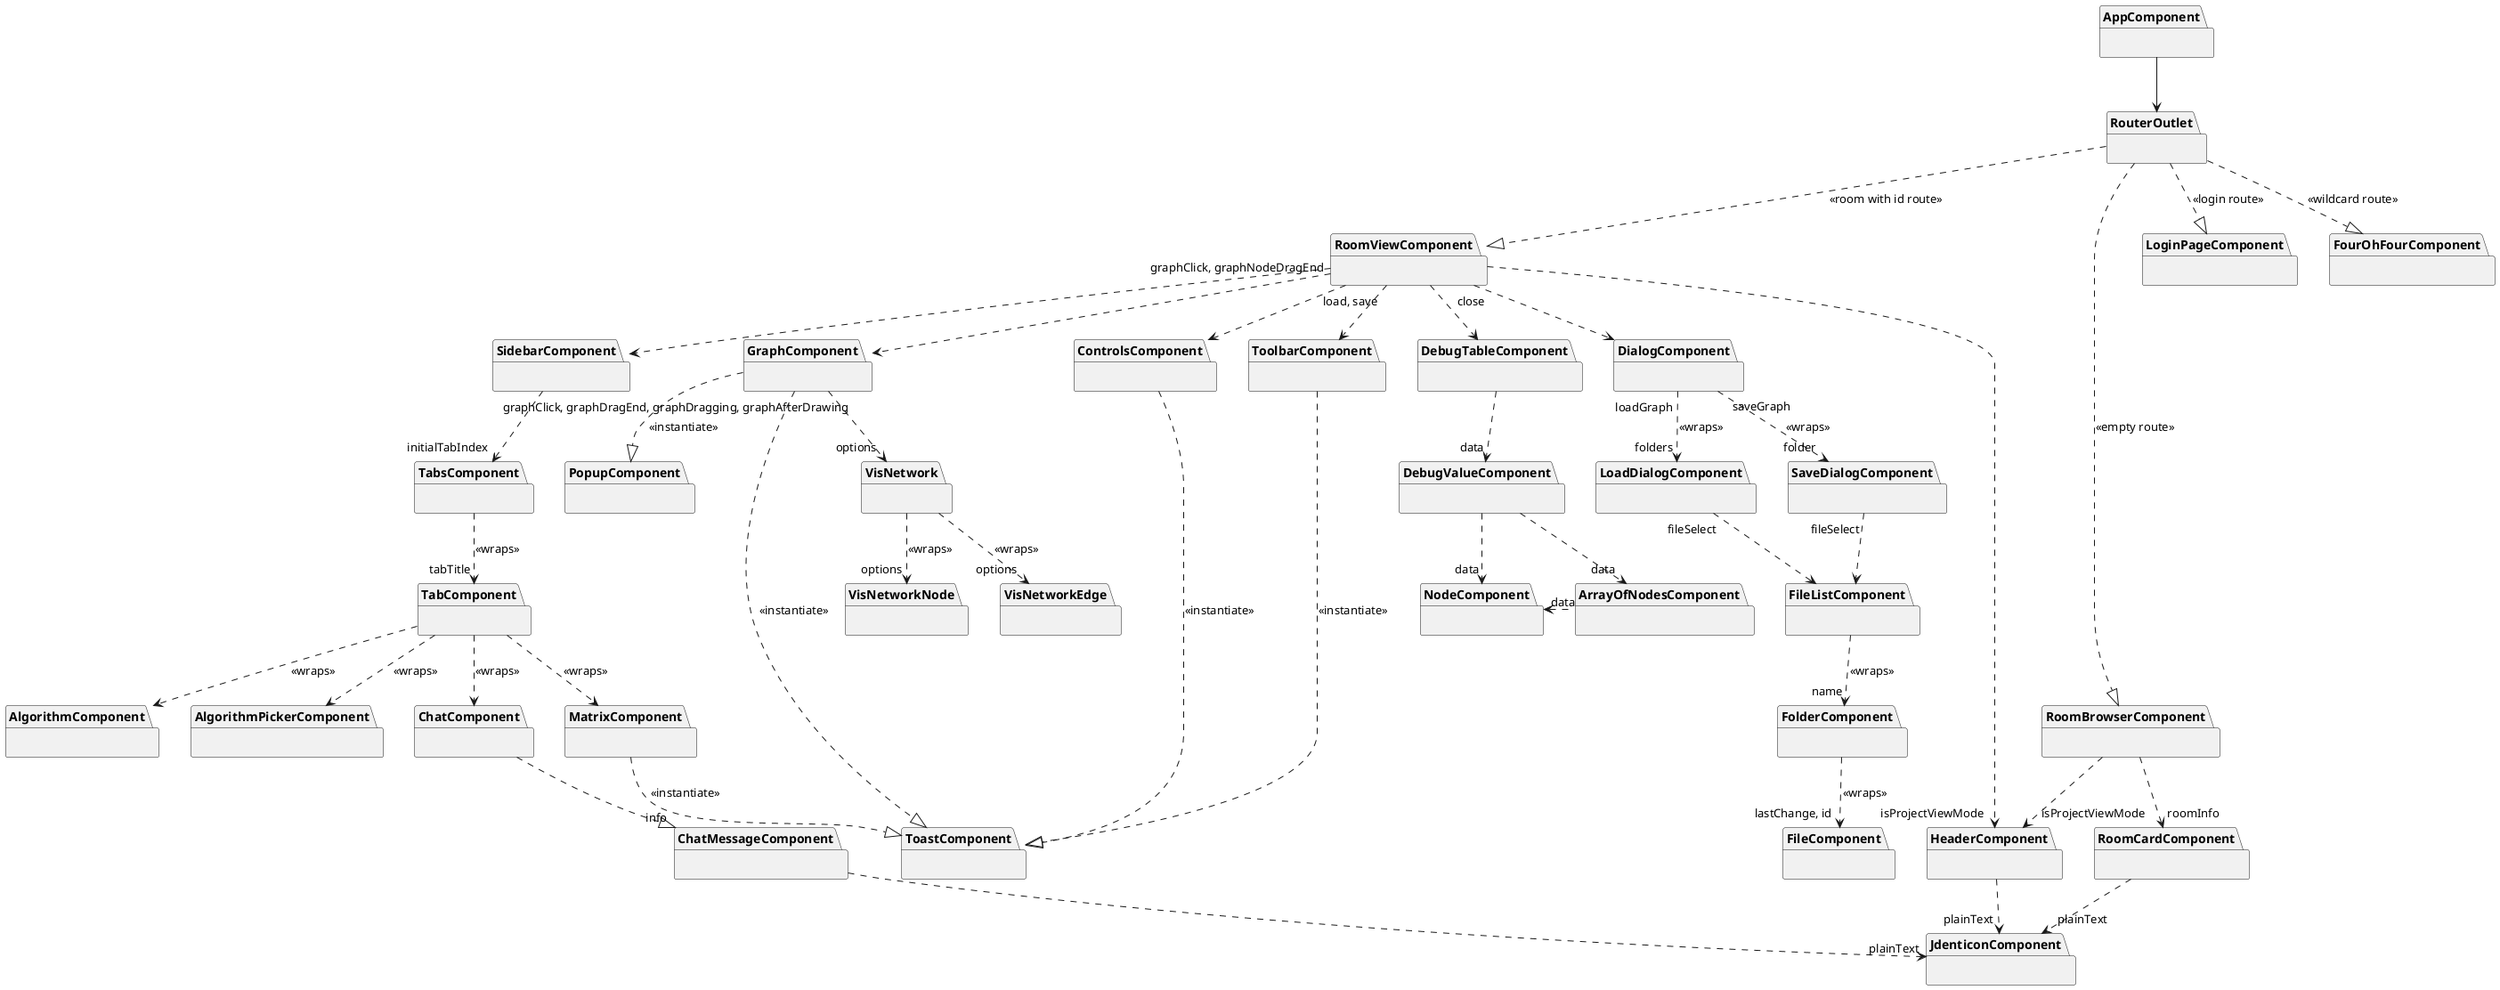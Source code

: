 @startuml

package AppComponent {
}
package RouterOutlet {
}
together {
  package RoomBrowserComponent {
  }
  package HeaderComponent {
  }
  package RoomCardComponent  {
  }
  package JdenticonComponent {
  }
}
package RoomViewComponent {
}
package LoginPageComponent {
}
package FourOhFourComponent {
}
package SidebarComponent {
}
package AlgorithmComponent {
}
package AlgorithmPickerComponent {
}
package MatrixComponent {
}
package ChatComponent {
}
package ChatMessageComponent {
}
package TabComponent {
}
package TabsComponent {
}
package GraphComponent {
}
package VisNetwork {
}
package VisNetworkNode {
}
package VisNetworkEdge {
}
package ControlsComponent {
}
package DebugTableComponent {
}
package DebugValueComponent {
}
package ArrayOfNodesComponent {
}
package NodeComponent {
}
package ToolbarComponent {
}
package DialogComponent {
}
package SaveDialogComponent {
}
package LoadDialogComponent {
}
package FileListComponent {
}
package FolderComponent {
}
package FileComponent {
}
package ToastComponent {
}
package PopupComponent {
}

AppComponent --> RouterOutlet

RouterOutlet ..|> RoomBrowserComponent : <<empty route>>
RouterOutlet ..|> FourOhFourComponent : <<wildcard route>>
RouterOutlet ..|> LoginPageComponent : <<login route>>
RouterOutlet ..|> RoomViewComponent : <<room with id route>>

RoomBrowserComponent ..> "isProjectViewMode" HeaderComponent
RoomBrowserComponent ..> "roomInfo" RoomCardComponent
RoomCardComponent ..> "plainText"  JdenticonComponent

HeaderComponent ..> "plainText" JdenticonComponent

RoomViewComponent ..> "isProjectViewMode" HeaderComponent
RoomViewComponent ..> SidebarComponent
RoomViewComponent "graphClick, graphNodeDragEnd" ..> GraphComponent
RoomViewComponent ..> ControlsComponent
RoomViewComponent ..> DebugTableComponent
RoomViewComponent "load, save" ..> ToolbarComponent
RoomViewComponent "close" ..> DialogComponent
DialogComponent "saveGraph" ..> "folder" SaveDialogComponent : <<wraps>>
DialogComponent "loadGraph" ..> "folders" LoadDialogComponent : <<wraps>>

SidebarComponent ..> "initialTabIndex" TabsComponent

MatrixComponent ..|> ToastComponent : <<instantiate>>
ToolbarComponent ..|> ToastComponent : <<instantiate>>
ControlsComponent ..|> ToastComponent : <<instantiate>>

TabsComponent ..> "tabTitle" TabComponent : <<wraps>>
TabComponent ..> ChatComponent : <<wraps>>
TabComponent ..> MatrixComponent : <<wraps>>
TabComponent ..> AlgorithmPickerComponent : <<wraps>>
TabComponent ..> AlgorithmComponent : <<wraps>>

ChatComponent ..|> "info" ChatMessageComponent
ChatMessageComponent ..> "plainText" JdenticonComponent

GraphComponent "graphClick, graphDragEnd, graphDragging, graphAfterDrawing" ..> "options" VisNetwork
GraphComponent ..|> PopupComponent : <<instantiate>>
GraphComponent ..|> ToastComponent : <<instantiate>>
VisNetwork ..> "options" VisNetworkNode : <<wraps>>
VisNetwork ..> "options" VisNetworkEdge : <<wraps>>

DebugTableComponent ..> "data" DebugValueComponent
DebugValueComponent ..> "data" NodeComponent
DebugValueComponent ..> "data" ArrayOfNodesComponent
ArrayOfNodesComponent .left.> "data" NodeComponent

SaveDialogComponent "fileSelect" ..> FileListComponent
FileListComponent ..> "name" FolderComponent : <<wraps>>
FolderComponent ..> "lastChange, id" FileComponent : <<wraps>>

LoadDialogComponent "fileSelect" ..> FileListComponent


@enduml
